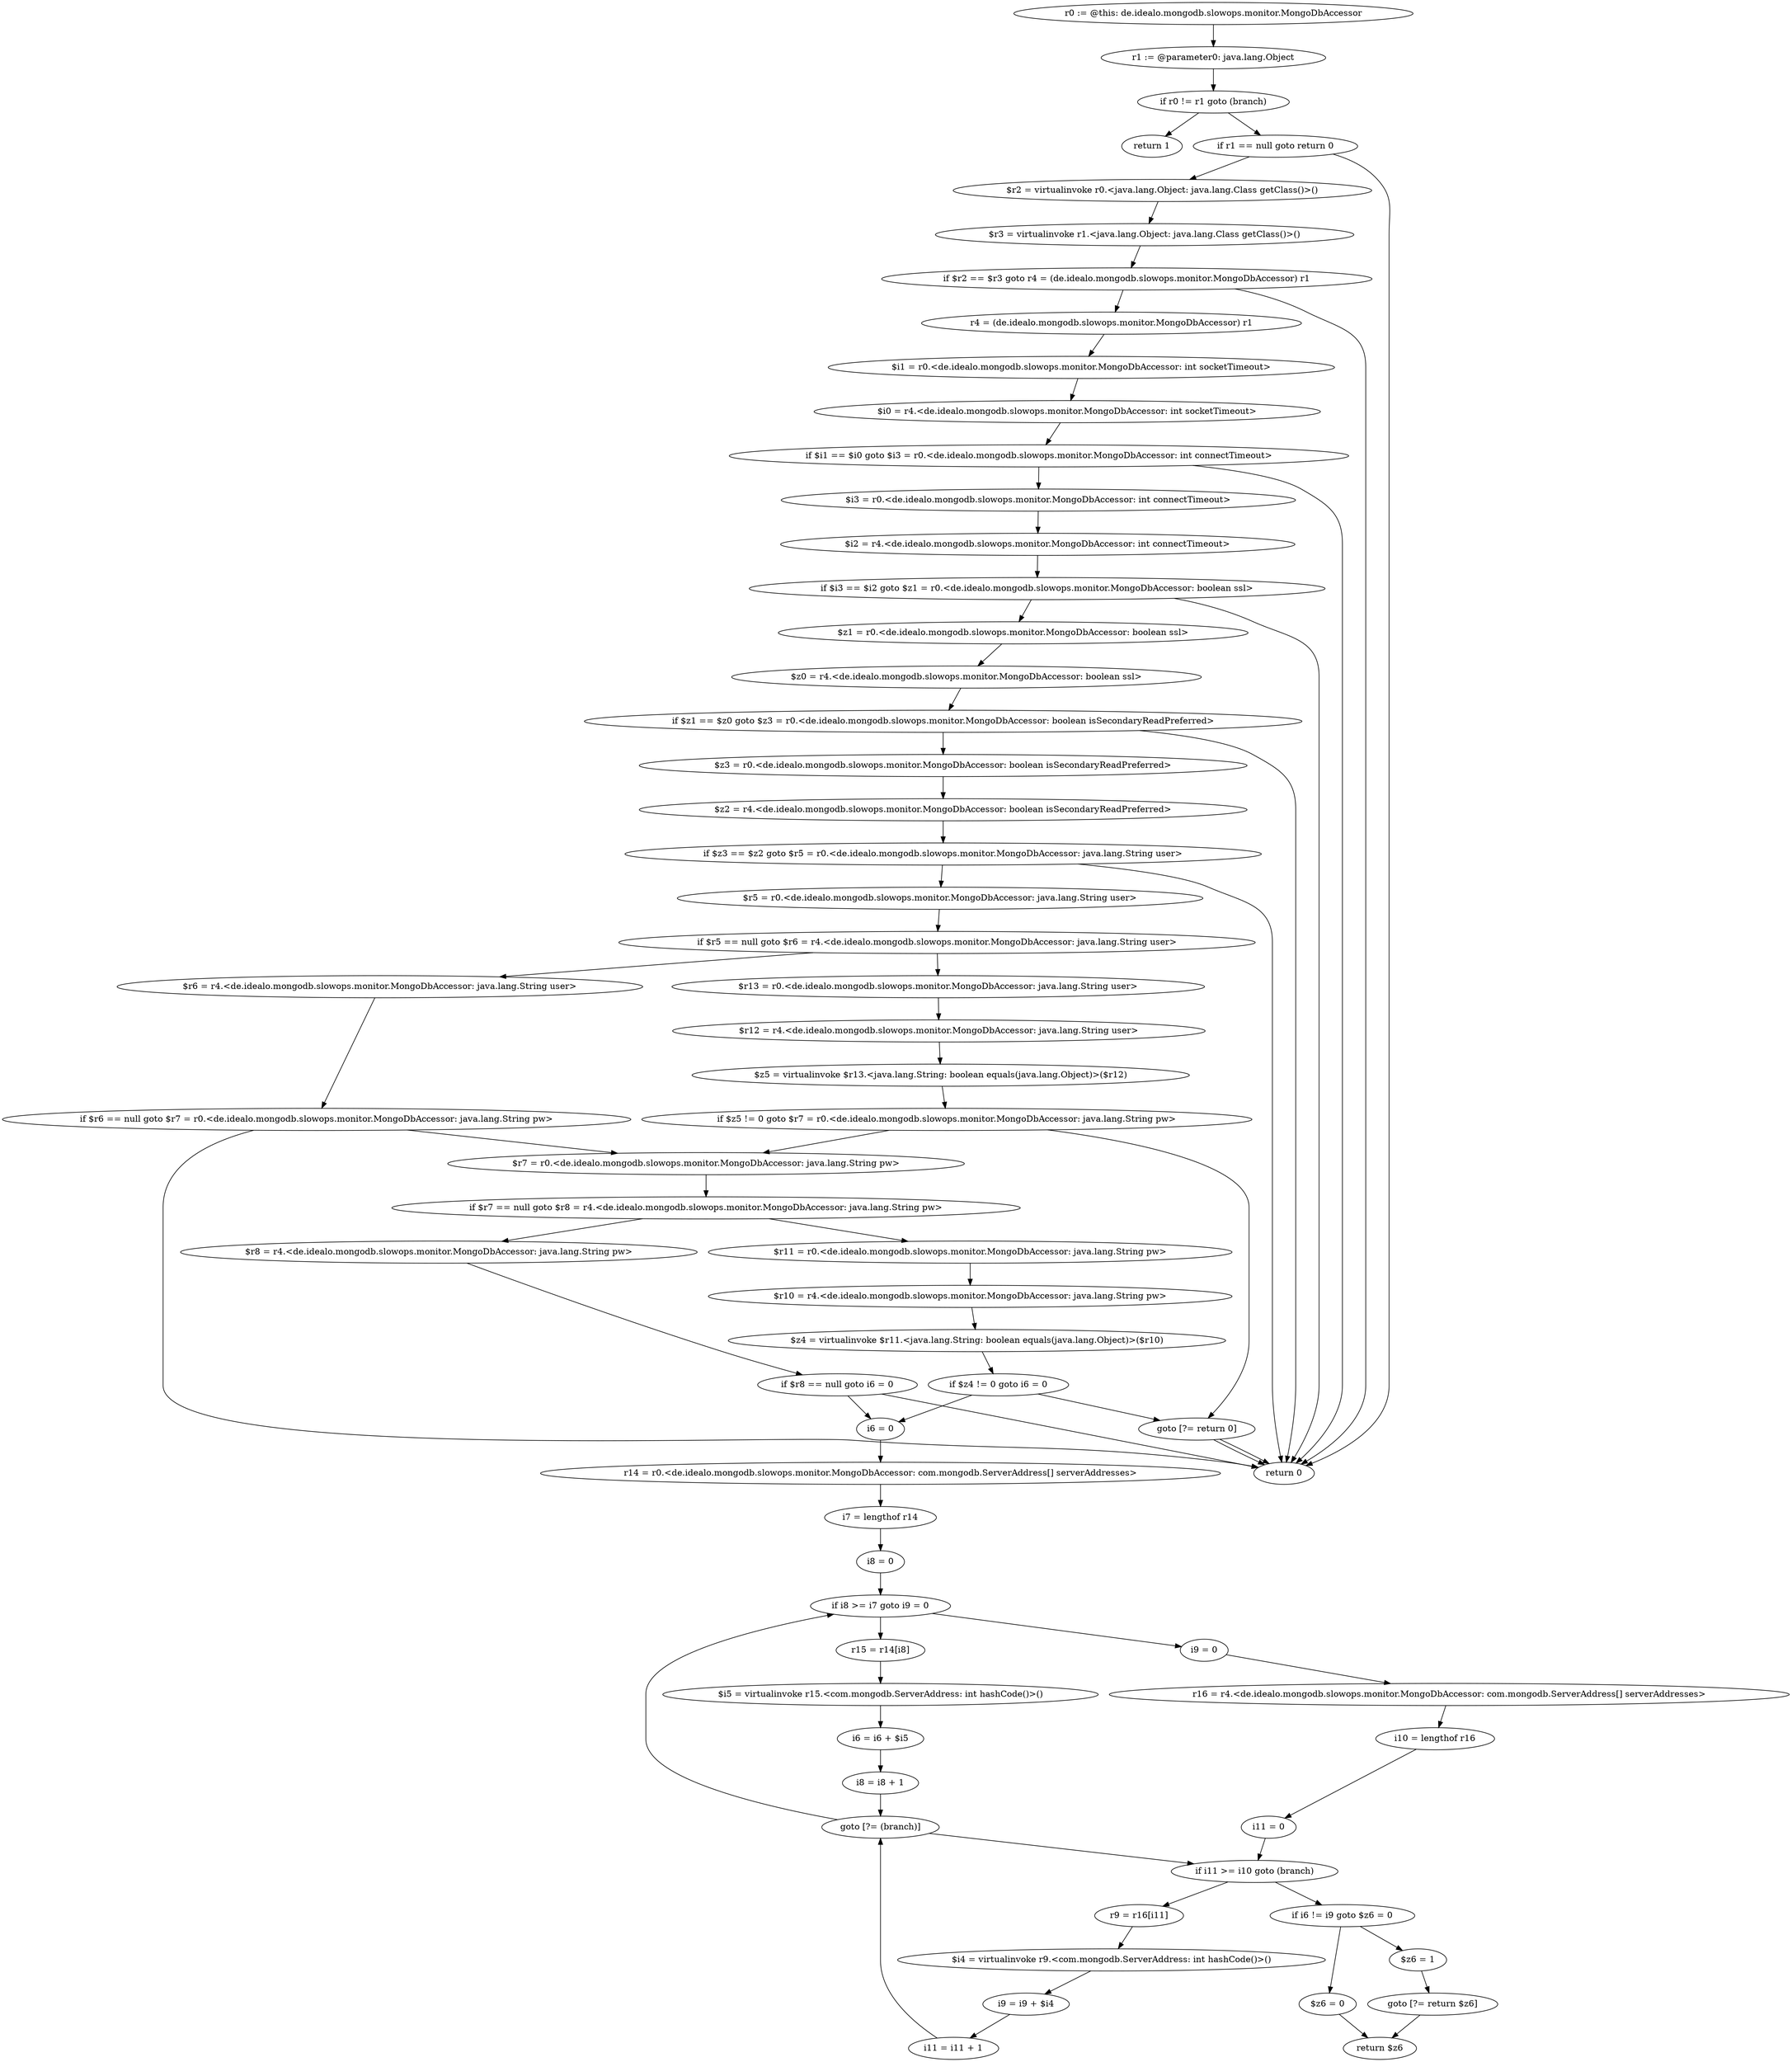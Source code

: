 digraph "unitGraph" {
    "r0 := @this: de.idealo.mongodb.slowops.monitor.MongoDbAccessor"
    "r1 := @parameter0: java.lang.Object"
    "if r0 != r1 goto (branch)"
    "return 1"
    "if r1 == null goto return 0"
    "$r2 = virtualinvoke r0.<java.lang.Object: java.lang.Class getClass()>()"
    "$r3 = virtualinvoke r1.<java.lang.Object: java.lang.Class getClass()>()"
    "if $r2 == $r3 goto r4 = (de.idealo.mongodb.slowops.monitor.MongoDbAccessor) r1"
    "return 0"
    "r4 = (de.idealo.mongodb.slowops.monitor.MongoDbAccessor) r1"
    "$i1 = r0.<de.idealo.mongodb.slowops.monitor.MongoDbAccessor: int socketTimeout>"
    "$i0 = r4.<de.idealo.mongodb.slowops.monitor.MongoDbAccessor: int socketTimeout>"
    "if $i1 == $i0 goto $i3 = r0.<de.idealo.mongodb.slowops.monitor.MongoDbAccessor: int connectTimeout>"
    "$i3 = r0.<de.idealo.mongodb.slowops.monitor.MongoDbAccessor: int connectTimeout>"
    "$i2 = r4.<de.idealo.mongodb.slowops.monitor.MongoDbAccessor: int connectTimeout>"
    "if $i3 == $i2 goto $z1 = r0.<de.idealo.mongodb.slowops.monitor.MongoDbAccessor: boolean ssl>"
    "$z1 = r0.<de.idealo.mongodb.slowops.monitor.MongoDbAccessor: boolean ssl>"
    "$z0 = r4.<de.idealo.mongodb.slowops.monitor.MongoDbAccessor: boolean ssl>"
    "if $z1 == $z0 goto $z3 = r0.<de.idealo.mongodb.slowops.monitor.MongoDbAccessor: boolean isSecondaryReadPreferred>"
    "$z3 = r0.<de.idealo.mongodb.slowops.monitor.MongoDbAccessor: boolean isSecondaryReadPreferred>"
    "$z2 = r4.<de.idealo.mongodb.slowops.monitor.MongoDbAccessor: boolean isSecondaryReadPreferred>"
    "if $z3 == $z2 goto $r5 = r0.<de.idealo.mongodb.slowops.monitor.MongoDbAccessor: java.lang.String user>"
    "$r5 = r0.<de.idealo.mongodb.slowops.monitor.MongoDbAccessor: java.lang.String user>"
    "if $r5 == null goto $r6 = r4.<de.idealo.mongodb.slowops.monitor.MongoDbAccessor: java.lang.String user>"
    "$r13 = r0.<de.idealo.mongodb.slowops.monitor.MongoDbAccessor: java.lang.String user>"
    "$r12 = r4.<de.idealo.mongodb.slowops.monitor.MongoDbAccessor: java.lang.String user>"
    "$z5 = virtualinvoke $r13.<java.lang.String: boolean equals(java.lang.Object)>($r12)"
    "if $z5 != 0 goto $r7 = r0.<de.idealo.mongodb.slowops.monitor.MongoDbAccessor: java.lang.String pw>"
    "goto [?= return 0]"
    "$r6 = r4.<de.idealo.mongodb.slowops.monitor.MongoDbAccessor: java.lang.String user>"
    "if $r6 == null goto $r7 = r0.<de.idealo.mongodb.slowops.monitor.MongoDbAccessor: java.lang.String pw>"
    "$r7 = r0.<de.idealo.mongodb.slowops.monitor.MongoDbAccessor: java.lang.String pw>"
    "if $r7 == null goto $r8 = r4.<de.idealo.mongodb.slowops.monitor.MongoDbAccessor: java.lang.String pw>"
    "$r11 = r0.<de.idealo.mongodb.slowops.monitor.MongoDbAccessor: java.lang.String pw>"
    "$r10 = r4.<de.idealo.mongodb.slowops.monitor.MongoDbAccessor: java.lang.String pw>"
    "$z4 = virtualinvoke $r11.<java.lang.String: boolean equals(java.lang.Object)>($r10)"
    "if $z4 != 0 goto i6 = 0"
    "$r8 = r4.<de.idealo.mongodb.slowops.monitor.MongoDbAccessor: java.lang.String pw>"
    "if $r8 == null goto i6 = 0"
    "i6 = 0"
    "r14 = r0.<de.idealo.mongodb.slowops.monitor.MongoDbAccessor: com.mongodb.ServerAddress[] serverAddresses>"
    "i7 = lengthof r14"
    "i8 = 0"
    "if i8 >= i7 goto i9 = 0"
    "r15 = r14[i8]"
    "$i5 = virtualinvoke r15.<com.mongodb.ServerAddress: int hashCode()>()"
    "i6 = i6 + $i5"
    "i8 = i8 + 1"
    "goto [?= (branch)]"
    "i9 = 0"
    "r16 = r4.<de.idealo.mongodb.slowops.monitor.MongoDbAccessor: com.mongodb.ServerAddress[] serverAddresses>"
    "i10 = lengthof r16"
    "i11 = 0"
    "if i11 >= i10 goto (branch)"
    "r9 = r16[i11]"
    "$i4 = virtualinvoke r9.<com.mongodb.ServerAddress: int hashCode()>()"
    "i9 = i9 + $i4"
    "i11 = i11 + 1"
    "if i6 != i9 goto $z6 = 0"
    "$z6 = 1"
    "goto [?= return $z6]"
    "$z6 = 0"
    "return $z6"
    "r0 := @this: de.idealo.mongodb.slowops.monitor.MongoDbAccessor"->"r1 := @parameter0: java.lang.Object";
    "r1 := @parameter0: java.lang.Object"->"if r0 != r1 goto (branch)";
    "if r0 != r1 goto (branch)"->"return 1";
    "if r0 != r1 goto (branch)"->"if r1 == null goto return 0";
    "if r1 == null goto return 0"->"$r2 = virtualinvoke r0.<java.lang.Object: java.lang.Class getClass()>()";
    "if r1 == null goto return 0"->"return 0";
    "$r2 = virtualinvoke r0.<java.lang.Object: java.lang.Class getClass()>()"->"$r3 = virtualinvoke r1.<java.lang.Object: java.lang.Class getClass()>()";
    "$r3 = virtualinvoke r1.<java.lang.Object: java.lang.Class getClass()>()"->"if $r2 == $r3 goto r4 = (de.idealo.mongodb.slowops.monitor.MongoDbAccessor) r1";
    "if $r2 == $r3 goto r4 = (de.idealo.mongodb.slowops.monitor.MongoDbAccessor) r1"->"return 0";
    "if $r2 == $r3 goto r4 = (de.idealo.mongodb.slowops.monitor.MongoDbAccessor) r1"->"r4 = (de.idealo.mongodb.slowops.monitor.MongoDbAccessor) r1";
    "r4 = (de.idealo.mongodb.slowops.monitor.MongoDbAccessor) r1"->"$i1 = r0.<de.idealo.mongodb.slowops.monitor.MongoDbAccessor: int socketTimeout>";
    "$i1 = r0.<de.idealo.mongodb.slowops.monitor.MongoDbAccessor: int socketTimeout>"->"$i0 = r4.<de.idealo.mongodb.slowops.monitor.MongoDbAccessor: int socketTimeout>";
    "$i0 = r4.<de.idealo.mongodb.slowops.monitor.MongoDbAccessor: int socketTimeout>"->"if $i1 == $i0 goto $i3 = r0.<de.idealo.mongodb.slowops.monitor.MongoDbAccessor: int connectTimeout>";
    "if $i1 == $i0 goto $i3 = r0.<de.idealo.mongodb.slowops.monitor.MongoDbAccessor: int connectTimeout>"->"return 0";
    "if $i1 == $i0 goto $i3 = r0.<de.idealo.mongodb.slowops.monitor.MongoDbAccessor: int connectTimeout>"->"$i3 = r0.<de.idealo.mongodb.slowops.monitor.MongoDbAccessor: int connectTimeout>";
    "$i3 = r0.<de.idealo.mongodb.slowops.monitor.MongoDbAccessor: int connectTimeout>"->"$i2 = r4.<de.idealo.mongodb.slowops.monitor.MongoDbAccessor: int connectTimeout>";
    "$i2 = r4.<de.idealo.mongodb.slowops.monitor.MongoDbAccessor: int connectTimeout>"->"if $i3 == $i2 goto $z1 = r0.<de.idealo.mongodb.slowops.monitor.MongoDbAccessor: boolean ssl>";
    "if $i3 == $i2 goto $z1 = r0.<de.idealo.mongodb.slowops.monitor.MongoDbAccessor: boolean ssl>"->"return 0";
    "if $i3 == $i2 goto $z1 = r0.<de.idealo.mongodb.slowops.monitor.MongoDbAccessor: boolean ssl>"->"$z1 = r0.<de.idealo.mongodb.slowops.monitor.MongoDbAccessor: boolean ssl>";
    "$z1 = r0.<de.idealo.mongodb.slowops.monitor.MongoDbAccessor: boolean ssl>"->"$z0 = r4.<de.idealo.mongodb.slowops.monitor.MongoDbAccessor: boolean ssl>";
    "$z0 = r4.<de.idealo.mongodb.slowops.monitor.MongoDbAccessor: boolean ssl>"->"if $z1 == $z0 goto $z3 = r0.<de.idealo.mongodb.slowops.monitor.MongoDbAccessor: boolean isSecondaryReadPreferred>";
    "if $z1 == $z0 goto $z3 = r0.<de.idealo.mongodb.slowops.monitor.MongoDbAccessor: boolean isSecondaryReadPreferred>"->"return 0";
    "if $z1 == $z0 goto $z3 = r0.<de.idealo.mongodb.slowops.monitor.MongoDbAccessor: boolean isSecondaryReadPreferred>"->"$z3 = r0.<de.idealo.mongodb.slowops.monitor.MongoDbAccessor: boolean isSecondaryReadPreferred>";
    "$z3 = r0.<de.idealo.mongodb.slowops.monitor.MongoDbAccessor: boolean isSecondaryReadPreferred>"->"$z2 = r4.<de.idealo.mongodb.slowops.monitor.MongoDbAccessor: boolean isSecondaryReadPreferred>";
    "$z2 = r4.<de.idealo.mongodb.slowops.monitor.MongoDbAccessor: boolean isSecondaryReadPreferred>"->"if $z3 == $z2 goto $r5 = r0.<de.idealo.mongodb.slowops.monitor.MongoDbAccessor: java.lang.String user>";
    "if $z3 == $z2 goto $r5 = r0.<de.idealo.mongodb.slowops.monitor.MongoDbAccessor: java.lang.String user>"->"return 0";
    "if $z3 == $z2 goto $r5 = r0.<de.idealo.mongodb.slowops.monitor.MongoDbAccessor: java.lang.String user>"->"$r5 = r0.<de.idealo.mongodb.slowops.monitor.MongoDbAccessor: java.lang.String user>";
    "$r5 = r0.<de.idealo.mongodb.slowops.monitor.MongoDbAccessor: java.lang.String user>"->"if $r5 == null goto $r6 = r4.<de.idealo.mongodb.slowops.monitor.MongoDbAccessor: java.lang.String user>";
    "if $r5 == null goto $r6 = r4.<de.idealo.mongodb.slowops.monitor.MongoDbAccessor: java.lang.String user>"->"$r13 = r0.<de.idealo.mongodb.slowops.monitor.MongoDbAccessor: java.lang.String user>";
    "if $r5 == null goto $r6 = r4.<de.idealo.mongodb.slowops.monitor.MongoDbAccessor: java.lang.String user>"->"$r6 = r4.<de.idealo.mongodb.slowops.monitor.MongoDbAccessor: java.lang.String user>";
    "$r13 = r0.<de.idealo.mongodb.slowops.monitor.MongoDbAccessor: java.lang.String user>"->"$r12 = r4.<de.idealo.mongodb.slowops.monitor.MongoDbAccessor: java.lang.String user>";
    "$r12 = r4.<de.idealo.mongodb.slowops.monitor.MongoDbAccessor: java.lang.String user>"->"$z5 = virtualinvoke $r13.<java.lang.String: boolean equals(java.lang.Object)>($r12)";
    "$z5 = virtualinvoke $r13.<java.lang.String: boolean equals(java.lang.Object)>($r12)"->"if $z5 != 0 goto $r7 = r0.<de.idealo.mongodb.slowops.monitor.MongoDbAccessor: java.lang.String pw>";
    "if $z5 != 0 goto $r7 = r0.<de.idealo.mongodb.slowops.monitor.MongoDbAccessor: java.lang.String pw>"->"goto [?= return 0]";
    "if $z5 != 0 goto $r7 = r0.<de.idealo.mongodb.slowops.monitor.MongoDbAccessor: java.lang.String pw>"->"$r7 = r0.<de.idealo.mongodb.slowops.monitor.MongoDbAccessor: java.lang.String pw>";
    "goto [?= return 0]"->"return 0";
    "$r6 = r4.<de.idealo.mongodb.slowops.monitor.MongoDbAccessor: java.lang.String user>"->"if $r6 == null goto $r7 = r0.<de.idealo.mongodb.slowops.monitor.MongoDbAccessor: java.lang.String pw>";
    "if $r6 == null goto $r7 = r0.<de.idealo.mongodb.slowops.monitor.MongoDbAccessor: java.lang.String pw>"->"return 0";
    "if $r6 == null goto $r7 = r0.<de.idealo.mongodb.slowops.monitor.MongoDbAccessor: java.lang.String pw>"->"$r7 = r0.<de.idealo.mongodb.slowops.monitor.MongoDbAccessor: java.lang.String pw>";
    "$r7 = r0.<de.idealo.mongodb.slowops.monitor.MongoDbAccessor: java.lang.String pw>"->"if $r7 == null goto $r8 = r4.<de.idealo.mongodb.slowops.monitor.MongoDbAccessor: java.lang.String pw>";
    "if $r7 == null goto $r8 = r4.<de.idealo.mongodb.slowops.monitor.MongoDbAccessor: java.lang.String pw>"->"$r11 = r0.<de.idealo.mongodb.slowops.monitor.MongoDbAccessor: java.lang.String pw>";
    "if $r7 == null goto $r8 = r4.<de.idealo.mongodb.slowops.monitor.MongoDbAccessor: java.lang.String pw>"->"$r8 = r4.<de.idealo.mongodb.slowops.monitor.MongoDbAccessor: java.lang.String pw>";
    "$r11 = r0.<de.idealo.mongodb.slowops.monitor.MongoDbAccessor: java.lang.String pw>"->"$r10 = r4.<de.idealo.mongodb.slowops.monitor.MongoDbAccessor: java.lang.String pw>";
    "$r10 = r4.<de.idealo.mongodb.slowops.monitor.MongoDbAccessor: java.lang.String pw>"->"$z4 = virtualinvoke $r11.<java.lang.String: boolean equals(java.lang.Object)>($r10)";
    "$z4 = virtualinvoke $r11.<java.lang.String: boolean equals(java.lang.Object)>($r10)"->"if $z4 != 0 goto i6 = 0";
    "if $z4 != 0 goto i6 = 0"->"goto [?= return 0]";
    "if $z4 != 0 goto i6 = 0"->"i6 = 0";
    "goto [?= return 0]"->"return 0";
    "$r8 = r4.<de.idealo.mongodb.slowops.monitor.MongoDbAccessor: java.lang.String pw>"->"if $r8 == null goto i6 = 0";
    "if $r8 == null goto i6 = 0"->"return 0";
    "if $r8 == null goto i6 = 0"->"i6 = 0";
    "i6 = 0"->"r14 = r0.<de.idealo.mongodb.slowops.monitor.MongoDbAccessor: com.mongodb.ServerAddress[] serverAddresses>";
    "r14 = r0.<de.idealo.mongodb.slowops.monitor.MongoDbAccessor: com.mongodb.ServerAddress[] serverAddresses>"->"i7 = lengthof r14";
    "i7 = lengthof r14"->"i8 = 0";
    "i8 = 0"->"if i8 >= i7 goto i9 = 0";
    "if i8 >= i7 goto i9 = 0"->"r15 = r14[i8]";
    "if i8 >= i7 goto i9 = 0"->"i9 = 0";
    "r15 = r14[i8]"->"$i5 = virtualinvoke r15.<com.mongodb.ServerAddress: int hashCode()>()";
    "$i5 = virtualinvoke r15.<com.mongodb.ServerAddress: int hashCode()>()"->"i6 = i6 + $i5";
    "i6 = i6 + $i5"->"i8 = i8 + 1";
    "i8 = i8 + 1"->"goto [?= (branch)]";
    "goto [?= (branch)]"->"if i8 >= i7 goto i9 = 0";
    "i9 = 0"->"r16 = r4.<de.idealo.mongodb.slowops.monitor.MongoDbAccessor: com.mongodb.ServerAddress[] serverAddresses>";
    "r16 = r4.<de.idealo.mongodb.slowops.monitor.MongoDbAccessor: com.mongodb.ServerAddress[] serverAddresses>"->"i10 = lengthof r16";
    "i10 = lengthof r16"->"i11 = 0";
    "i11 = 0"->"if i11 >= i10 goto (branch)";
    "if i11 >= i10 goto (branch)"->"r9 = r16[i11]";
    "if i11 >= i10 goto (branch)"->"if i6 != i9 goto $z6 = 0";
    "r9 = r16[i11]"->"$i4 = virtualinvoke r9.<com.mongodb.ServerAddress: int hashCode()>()";
    "$i4 = virtualinvoke r9.<com.mongodb.ServerAddress: int hashCode()>()"->"i9 = i9 + $i4";
    "i9 = i9 + $i4"->"i11 = i11 + 1";
    "i11 = i11 + 1"->"goto [?= (branch)]";
    "goto [?= (branch)]"->"if i11 >= i10 goto (branch)";
    "if i6 != i9 goto $z6 = 0"->"$z6 = 1";
    "if i6 != i9 goto $z6 = 0"->"$z6 = 0";
    "$z6 = 1"->"goto [?= return $z6]";
    "goto [?= return $z6]"->"return $z6";
    "$z6 = 0"->"return $z6";
}
